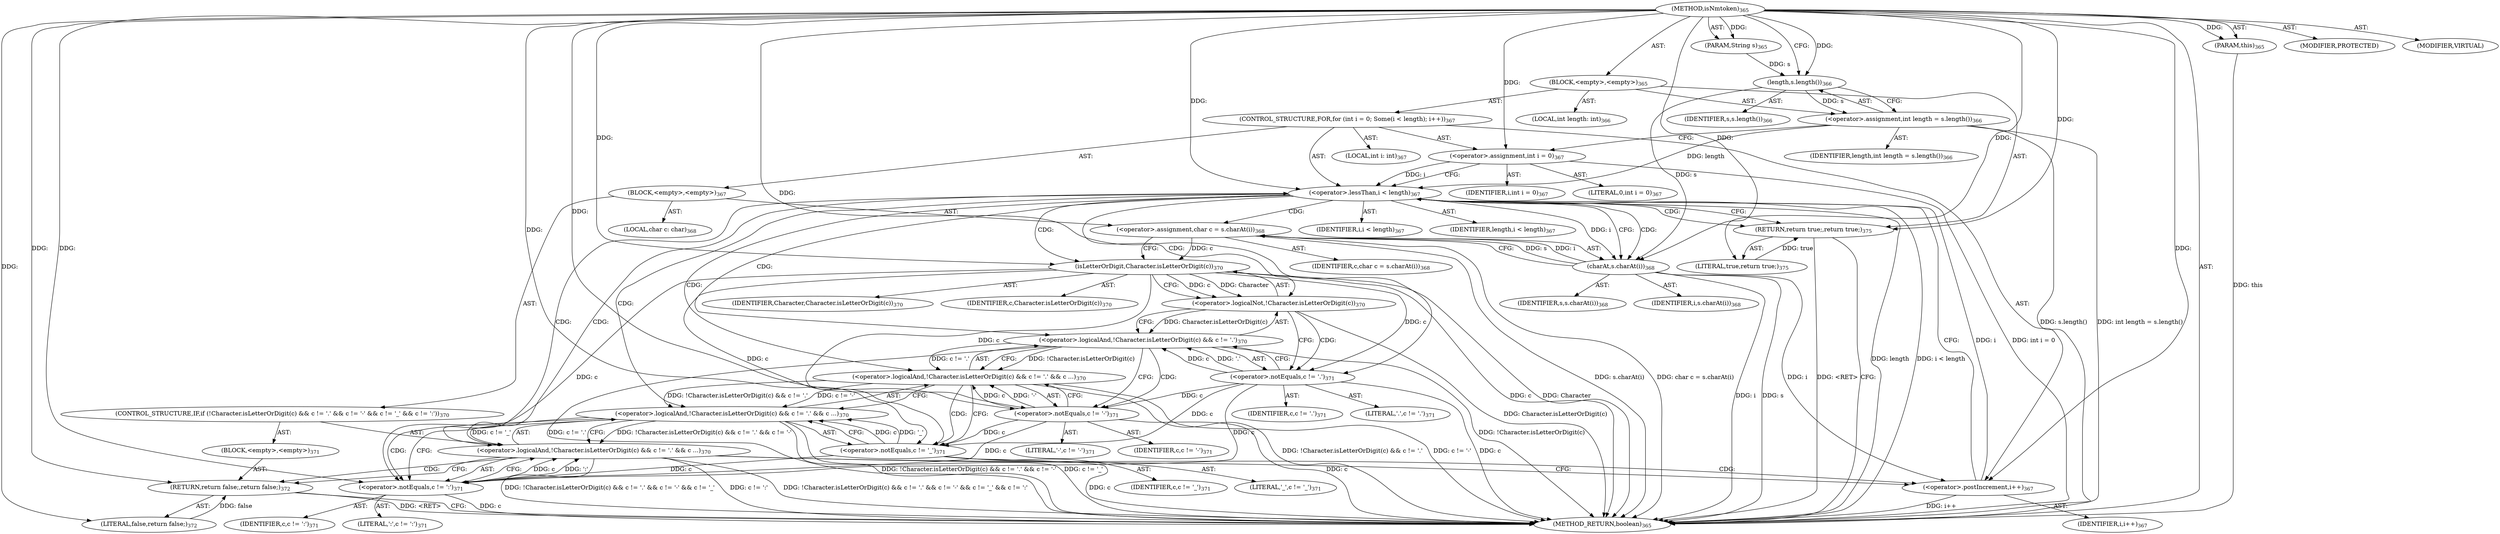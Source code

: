 digraph "isNmtoken" {  
"111669149701" [label = <(METHOD,isNmtoken)<SUB>365</SUB>> ]
"115964117006" [label = <(PARAM,this)<SUB>365</SUB>> ]
"115964117007" [label = <(PARAM,String s)<SUB>365</SUB>> ]
"25769803830" [label = <(BLOCK,&lt;empty&gt;,&lt;empty&gt;)<SUB>365</SUB>> ]
"94489280539" [label = <(LOCAL,int length: int)<SUB>366</SUB>> ]
"30064771349" [label = <(&lt;operator&gt;.assignment,int length = s.length())<SUB>366</SUB>> ]
"68719476976" [label = <(IDENTIFIER,length,int length = s.length())<SUB>366</SUB>> ]
"30064771350" [label = <(length,s.length())<SUB>366</SUB>> ]
"68719476977" [label = <(IDENTIFIER,s,s.length())<SUB>366</SUB>> ]
"47244640301" [label = <(CONTROL_STRUCTURE,FOR,for (int i = 0; Some(i &lt; length); i++))<SUB>367</SUB>> ]
"94489280540" [label = <(LOCAL,int i: int)<SUB>367</SUB>> ]
"30064771351" [label = <(&lt;operator&gt;.assignment,int i = 0)<SUB>367</SUB>> ]
"68719476978" [label = <(IDENTIFIER,i,int i = 0)<SUB>367</SUB>> ]
"90194313298" [label = <(LITERAL,0,int i = 0)<SUB>367</SUB>> ]
"30064771352" [label = <(&lt;operator&gt;.lessThan,i &lt; length)<SUB>367</SUB>> ]
"68719476979" [label = <(IDENTIFIER,i,i &lt; length)<SUB>367</SUB>> ]
"68719476980" [label = <(IDENTIFIER,length,i &lt; length)<SUB>367</SUB>> ]
"30064771353" [label = <(&lt;operator&gt;.postIncrement,i++)<SUB>367</SUB>> ]
"68719476981" [label = <(IDENTIFIER,i,i++)<SUB>367</SUB>> ]
"25769803831" [label = <(BLOCK,&lt;empty&gt;,&lt;empty&gt;)<SUB>367</SUB>> ]
"94489280541" [label = <(LOCAL,char c: char)<SUB>368</SUB>> ]
"30064771354" [label = <(&lt;operator&gt;.assignment,char c = s.charAt(i))<SUB>368</SUB>> ]
"68719476982" [label = <(IDENTIFIER,c,char c = s.charAt(i))<SUB>368</SUB>> ]
"30064771355" [label = <(charAt,s.charAt(i))<SUB>368</SUB>> ]
"68719476983" [label = <(IDENTIFIER,s,s.charAt(i))<SUB>368</SUB>> ]
"68719476984" [label = <(IDENTIFIER,i,s.charAt(i))<SUB>368</SUB>> ]
"47244640302" [label = <(CONTROL_STRUCTURE,IF,if (!Character.isLetterOrDigit(c) &amp;&amp; c != '.' &amp;&amp; c != '-' &amp;&amp; c != '_' &amp;&amp; c != ':'))<SUB>370</SUB>> ]
"30064771356" [label = <(&lt;operator&gt;.logicalAnd,!Character.isLetterOrDigit(c) &amp;&amp; c != '.' &amp;&amp; c ...)<SUB>370</SUB>> ]
"30064771357" [label = <(&lt;operator&gt;.logicalAnd,!Character.isLetterOrDigit(c) &amp;&amp; c != '.' &amp;&amp; c ...)<SUB>370</SUB>> ]
"30064771358" [label = <(&lt;operator&gt;.logicalAnd,!Character.isLetterOrDigit(c) &amp;&amp; c != '.' &amp;&amp; c ...)<SUB>370</SUB>> ]
"30064771359" [label = <(&lt;operator&gt;.logicalAnd,!Character.isLetterOrDigit(c) &amp;&amp; c != '.')<SUB>370</SUB>> ]
"30064771360" [label = <(&lt;operator&gt;.logicalNot,!Character.isLetterOrDigit(c))<SUB>370</SUB>> ]
"30064771361" [label = <(isLetterOrDigit,Character.isLetterOrDigit(c))<SUB>370</SUB>> ]
"68719476985" [label = <(IDENTIFIER,Character,Character.isLetterOrDigit(c))<SUB>370</SUB>> ]
"68719476986" [label = <(IDENTIFIER,c,Character.isLetterOrDigit(c))<SUB>370</SUB>> ]
"30064771362" [label = <(&lt;operator&gt;.notEquals,c != '.')<SUB>371</SUB>> ]
"68719476987" [label = <(IDENTIFIER,c,c != '.')<SUB>371</SUB>> ]
"90194313299" [label = <(LITERAL,'.',c != '.')<SUB>371</SUB>> ]
"30064771363" [label = <(&lt;operator&gt;.notEquals,c != '-')<SUB>371</SUB>> ]
"68719476988" [label = <(IDENTIFIER,c,c != '-')<SUB>371</SUB>> ]
"90194313300" [label = <(LITERAL,'-',c != '-')<SUB>371</SUB>> ]
"30064771364" [label = <(&lt;operator&gt;.notEquals,c != '_')<SUB>371</SUB>> ]
"68719476989" [label = <(IDENTIFIER,c,c != '_')<SUB>371</SUB>> ]
"90194313301" [label = <(LITERAL,'_',c != '_')<SUB>371</SUB>> ]
"30064771365" [label = <(&lt;operator&gt;.notEquals,c != ':')<SUB>371</SUB>> ]
"68719476990" [label = <(IDENTIFIER,c,c != ':')<SUB>371</SUB>> ]
"90194313302" [label = <(LITERAL,':',c != ':')<SUB>371</SUB>> ]
"25769803832" [label = <(BLOCK,&lt;empty&gt;,&lt;empty&gt;)<SUB>371</SUB>> ]
"146028888067" [label = <(RETURN,return false;,return false;)<SUB>372</SUB>> ]
"90194313303" [label = <(LITERAL,false,return false;)<SUB>372</SUB>> ]
"146028888068" [label = <(RETURN,return true;,return true;)<SUB>375</SUB>> ]
"90194313304" [label = <(LITERAL,true,return true;)<SUB>375</SUB>> ]
"133143986195" [label = <(MODIFIER,PROTECTED)> ]
"133143986196" [label = <(MODIFIER,VIRTUAL)> ]
"128849018885" [label = <(METHOD_RETURN,boolean)<SUB>365</SUB>> ]
  "111669149701" -> "115964117006"  [ label = "AST: "] 
  "111669149701" -> "115964117007"  [ label = "AST: "] 
  "111669149701" -> "25769803830"  [ label = "AST: "] 
  "111669149701" -> "133143986195"  [ label = "AST: "] 
  "111669149701" -> "133143986196"  [ label = "AST: "] 
  "111669149701" -> "128849018885"  [ label = "AST: "] 
  "25769803830" -> "94489280539"  [ label = "AST: "] 
  "25769803830" -> "30064771349"  [ label = "AST: "] 
  "25769803830" -> "47244640301"  [ label = "AST: "] 
  "25769803830" -> "146028888068"  [ label = "AST: "] 
  "30064771349" -> "68719476976"  [ label = "AST: "] 
  "30064771349" -> "30064771350"  [ label = "AST: "] 
  "30064771350" -> "68719476977"  [ label = "AST: "] 
  "47244640301" -> "94489280540"  [ label = "AST: "] 
  "47244640301" -> "30064771351"  [ label = "AST: "] 
  "47244640301" -> "30064771352"  [ label = "AST: "] 
  "47244640301" -> "30064771353"  [ label = "AST: "] 
  "47244640301" -> "25769803831"  [ label = "AST: "] 
  "30064771351" -> "68719476978"  [ label = "AST: "] 
  "30064771351" -> "90194313298"  [ label = "AST: "] 
  "30064771352" -> "68719476979"  [ label = "AST: "] 
  "30064771352" -> "68719476980"  [ label = "AST: "] 
  "30064771353" -> "68719476981"  [ label = "AST: "] 
  "25769803831" -> "94489280541"  [ label = "AST: "] 
  "25769803831" -> "30064771354"  [ label = "AST: "] 
  "25769803831" -> "47244640302"  [ label = "AST: "] 
  "30064771354" -> "68719476982"  [ label = "AST: "] 
  "30064771354" -> "30064771355"  [ label = "AST: "] 
  "30064771355" -> "68719476983"  [ label = "AST: "] 
  "30064771355" -> "68719476984"  [ label = "AST: "] 
  "47244640302" -> "30064771356"  [ label = "AST: "] 
  "47244640302" -> "25769803832"  [ label = "AST: "] 
  "30064771356" -> "30064771357"  [ label = "AST: "] 
  "30064771356" -> "30064771365"  [ label = "AST: "] 
  "30064771357" -> "30064771358"  [ label = "AST: "] 
  "30064771357" -> "30064771364"  [ label = "AST: "] 
  "30064771358" -> "30064771359"  [ label = "AST: "] 
  "30064771358" -> "30064771363"  [ label = "AST: "] 
  "30064771359" -> "30064771360"  [ label = "AST: "] 
  "30064771359" -> "30064771362"  [ label = "AST: "] 
  "30064771360" -> "30064771361"  [ label = "AST: "] 
  "30064771361" -> "68719476985"  [ label = "AST: "] 
  "30064771361" -> "68719476986"  [ label = "AST: "] 
  "30064771362" -> "68719476987"  [ label = "AST: "] 
  "30064771362" -> "90194313299"  [ label = "AST: "] 
  "30064771363" -> "68719476988"  [ label = "AST: "] 
  "30064771363" -> "90194313300"  [ label = "AST: "] 
  "30064771364" -> "68719476989"  [ label = "AST: "] 
  "30064771364" -> "90194313301"  [ label = "AST: "] 
  "30064771365" -> "68719476990"  [ label = "AST: "] 
  "30064771365" -> "90194313302"  [ label = "AST: "] 
  "25769803832" -> "146028888067"  [ label = "AST: "] 
  "146028888067" -> "90194313303"  [ label = "AST: "] 
  "146028888068" -> "90194313304"  [ label = "AST: "] 
  "30064771349" -> "30064771351"  [ label = "CFG: "] 
  "146028888068" -> "128849018885"  [ label = "CFG: "] 
  "30064771350" -> "30064771349"  [ label = "CFG: "] 
  "30064771351" -> "30064771352"  [ label = "CFG: "] 
  "30064771352" -> "30064771355"  [ label = "CFG: "] 
  "30064771352" -> "146028888068"  [ label = "CFG: "] 
  "30064771353" -> "30064771352"  [ label = "CFG: "] 
  "30064771354" -> "30064771361"  [ label = "CFG: "] 
  "30064771355" -> "30064771354"  [ label = "CFG: "] 
  "30064771356" -> "146028888067"  [ label = "CFG: "] 
  "30064771356" -> "30064771353"  [ label = "CFG: "] 
  "30064771357" -> "30064771356"  [ label = "CFG: "] 
  "30064771357" -> "30064771365"  [ label = "CFG: "] 
  "30064771365" -> "30064771356"  [ label = "CFG: "] 
  "146028888067" -> "128849018885"  [ label = "CFG: "] 
  "30064771358" -> "30064771357"  [ label = "CFG: "] 
  "30064771358" -> "30064771364"  [ label = "CFG: "] 
  "30064771364" -> "30064771357"  [ label = "CFG: "] 
  "30064771359" -> "30064771358"  [ label = "CFG: "] 
  "30064771359" -> "30064771363"  [ label = "CFG: "] 
  "30064771363" -> "30064771358"  [ label = "CFG: "] 
  "30064771360" -> "30064771359"  [ label = "CFG: "] 
  "30064771360" -> "30064771362"  [ label = "CFG: "] 
  "30064771362" -> "30064771359"  [ label = "CFG: "] 
  "30064771361" -> "30064771360"  [ label = "CFG: "] 
  "111669149701" -> "30064771350"  [ label = "CFG: "] 
  "146028888067" -> "128849018885"  [ label = "DDG: &lt;RET&gt;"] 
  "146028888068" -> "128849018885"  [ label = "DDG: &lt;RET&gt;"] 
  "115964117006" -> "128849018885"  [ label = "DDG: this"] 
  "30064771349" -> "128849018885"  [ label = "DDG: s.length()"] 
  "30064771349" -> "128849018885"  [ label = "DDG: int length = s.length()"] 
  "30064771351" -> "128849018885"  [ label = "DDG: int i = 0"] 
  "30064771352" -> "128849018885"  [ label = "DDG: length"] 
  "30064771352" -> "128849018885"  [ label = "DDG: i &lt; length"] 
  "30064771355" -> "128849018885"  [ label = "DDG: s"] 
  "30064771355" -> "128849018885"  [ label = "DDG: i"] 
  "30064771354" -> "128849018885"  [ label = "DDG: s.charAt(i)"] 
  "30064771354" -> "128849018885"  [ label = "DDG: char c = s.charAt(i)"] 
  "30064771361" -> "128849018885"  [ label = "DDG: c"] 
  "30064771360" -> "128849018885"  [ label = "DDG: Character.isLetterOrDigit(c)"] 
  "30064771359" -> "128849018885"  [ label = "DDG: !Character.isLetterOrDigit(c)"] 
  "30064771362" -> "128849018885"  [ label = "DDG: c"] 
  "30064771359" -> "128849018885"  [ label = "DDG: c != '.'"] 
  "30064771358" -> "128849018885"  [ label = "DDG: !Character.isLetterOrDigit(c) &amp;&amp; c != '.'"] 
  "30064771363" -> "128849018885"  [ label = "DDG: c"] 
  "30064771358" -> "128849018885"  [ label = "DDG: c != '-'"] 
  "30064771357" -> "128849018885"  [ label = "DDG: !Character.isLetterOrDigit(c) &amp;&amp; c != '.' &amp;&amp; c != '-'"] 
  "30064771364" -> "128849018885"  [ label = "DDG: c"] 
  "30064771357" -> "128849018885"  [ label = "DDG: c != '_'"] 
  "30064771356" -> "128849018885"  [ label = "DDG: !Character.isLetterOrDigit(c) &amp;&amp; c != '.' &amp;&amp; c != '-' &amp;&amp; c != '_'"] 
  "30064771365" -> "128849018885"  [ label = "DDG: c"] 
  "30064771356" -> "128849018885"  [ label = "DDG: c != ':'"] 
  "30064771356" -> "128849018885"  [ label = "DDG: !Character.isLetterOrDigit(c) &amp;&amp; c != '.' &amp;&amp; c != '-' &amp;&amp; c != '_' &amp;&amp; c != ':'"] 
  "30064771353" -> "128849018885"  [ label = "DDG: i++"] 
  "30064771361" -> "128849018885"  [ label = "DDG: Character"] 
  "111669149701" -> "115964117006"  [ label = "DDG: "] 
  "111669149701" -> "115964117007"  [ label = "DDG: "] 
  "30064771350" -> "30064771349"  [ label = "DDG: s"] 
  "90194313304" -> "146028888068"  [ label = "DDG: true"] 
  "111669149701" -> "146028888068"  [ label = "DDG: "] 
  "111669149701" -> "30064771351"  [ label = "DDG: "] 
  "111669149701" -> "90194313304"  [ label = "DDG: "] 
  "115964117007" -> "30064771350"  [ label = "DDG: s"] 
  "111669149701" -> "30064771350"  [ label = "DDG: "] 
  "30064771351" -> "30064771352"  [ label = "DDG: i"] 
  "30064771353" -> "30064771352"  [ label = "DDG: i"] 
  "111669149701" -> "30064771352"  [ label = "DDG: "] 
  "30064771349" -> "30064771352"  [ label = "DDG: length"] 
  "30064771355" -> "30064771353"  [ label = "DDG: i"] 
  "111669149701" -> "30064771353"  [ label = "DDG: "] 
  "30064771355" -> "30064771354"  [ label = "DDG: s"] 
  "30064771355" -> "30064771354"  [ label = "DDG: i"] 
  "30064771350" -> "30064771355"  [ label = "DDG: s"] 
  "111669149701" -> "30064771355"  [ label = "DDG: "] 
  "30064771352" -> "30064771355"  [ label = "DDG: i"] 
  "30064771357" -> "30064771356"  [ label = "DDG: !Character.isLetterOrDigit(c) &amp;&amp; c != '.' &amp;&amp; c != '-'"] 
  "30064771357" -> "30064771356"  [ label = "DDG: c != '_'"] 
  "30064771365" -> "30064771356"  [ label = "DDG: c"] 
  "30064771365" -> "30064771356"  [ label = "DDG: ':'"] 
  "90194313303" -> "146028888067"  [ label = "DDG: false"] 
  "111669149701" -> "146028888067"  [ label = "DDG: "] 
  "30064771358" -> "30064771357"  [ label = "DDG: !Character.isLetterOrDigit(c) &amp;&amp; c != '.'"] 
  "30064771358" -> "30064771357"  [ label = "DDG: c != '-'"] 
  "30064771364" -> "30064771357"  [ label = "DDG: c"] 
  "30064771364" -> "30064771357"  [ label = "DDG: '_'"] 
  "30064771361" -> "30064771365"  [ label = "DDG: c"] 
  "30064771362" -> "30064771365"  [ label = "DDG: c"] 
  "30064771363" -> "30064771365"  [ label = "DDG: c"] 
  "30064771364" -> "30064771365"  [ label = "DDG: c"] 
  "111669149701" -> "30064771365"  [ label = "DDG: "] 
  "111669149701" -> "90194313303"  [ label = "DDG: "] 
  "30064771359" -> "30064771358"  [ label = "DDG: !Character.isLetterOrDigit(c)"] 
  "30064771359" -> "30064771358"  [ label = "DDG: c != '.'"] 
  "30064771363" -> "30064771358"  [ label = "DDG: c"] 
  "30064771363" -> "30064771358"  [ label = "DDG: '-'"] 
  "30064771361" -> "30064771364"  [ label = "DDG: c"] 
  "30064771362" -> "30064771364"  [ label = "DDG: c"] 
  "30064771363" -> "30064771364"  [ label = "DDG: c"] 
  "111669149701" -> "30064771364"  [ label = "DDG: "] 
  "30064771360" -> "30064771359"  [ label = "DDG: Character.isLetterOrDigit(c)"] 
  "30064771362" -> "30064771359"  [ label = "DDG: c"] 
  "30064771362" -> "30064771359"  [ label = "DDG: '.'"] 
  "30064771361" -> "30064771363"  [ label = "DDG: c"] 
  "30064771362" -> "30064771363"  [ label = "DDG: c"] 
  "111669149701" -> "30064771363"  [ label = "DDG: "] 
  "30064771361" -> "30064771360"  [ label = "DDG: Character"] 
  "30064771361" -> "30064771360"  [ label = "DDG: c"] 
  "30064771361" -> "30064771362"  [ label = "DDG: c"] 
  "111669149701" -> "30064771362"  [ label = "DDG: "] 
  "111669149701" -> "30064771361"  [ label = "DDG: "] 
  "30064771354" -> "30064771361"  [ label = "DDG: c"] 
  "30064771352" -> "30064771360"  [ label = "CDG: "] 
  "30064771352" -> "30064771361"  [ label = "CDG: "] 
  "30064771352" -> "30064771358"  [ label = "CDG: "] 
  "30064771352" -> "30064771359"  [ label = "CDG: "] 
  "30064771352" -> "30064771356"  [ label = "CDG: "] 
  "30064771352" -> "30064771357"  [ label = "CDG: "] 
  "30064771352" -> "30064771354"  [ label = "CDG: "] 
  "30064771352" -> "30064771355"  [ label = "CDG: "] 
  "30064771352" -> "146028888068"  [ label = "CDG: "] 
  "30064771356" -> "30064771352"  [ label = "CDG: "] 
  "30064771356" -> "30064771353"  [ label = "CDG: "] 
  "30064771356" -> "146028888067"  [ label = "CDG: "] 
  "30064771357" -> "30064771365"  [ label = "CDG: "] 
  "30064771358" -> "30064771364"  [ label = "CDG: "] 
  "30064771359" -> "30064771363"  [ label = "CDG: "] 
  "30064771360" -> "30064771362"  [ label = "CDG: "] 
}
